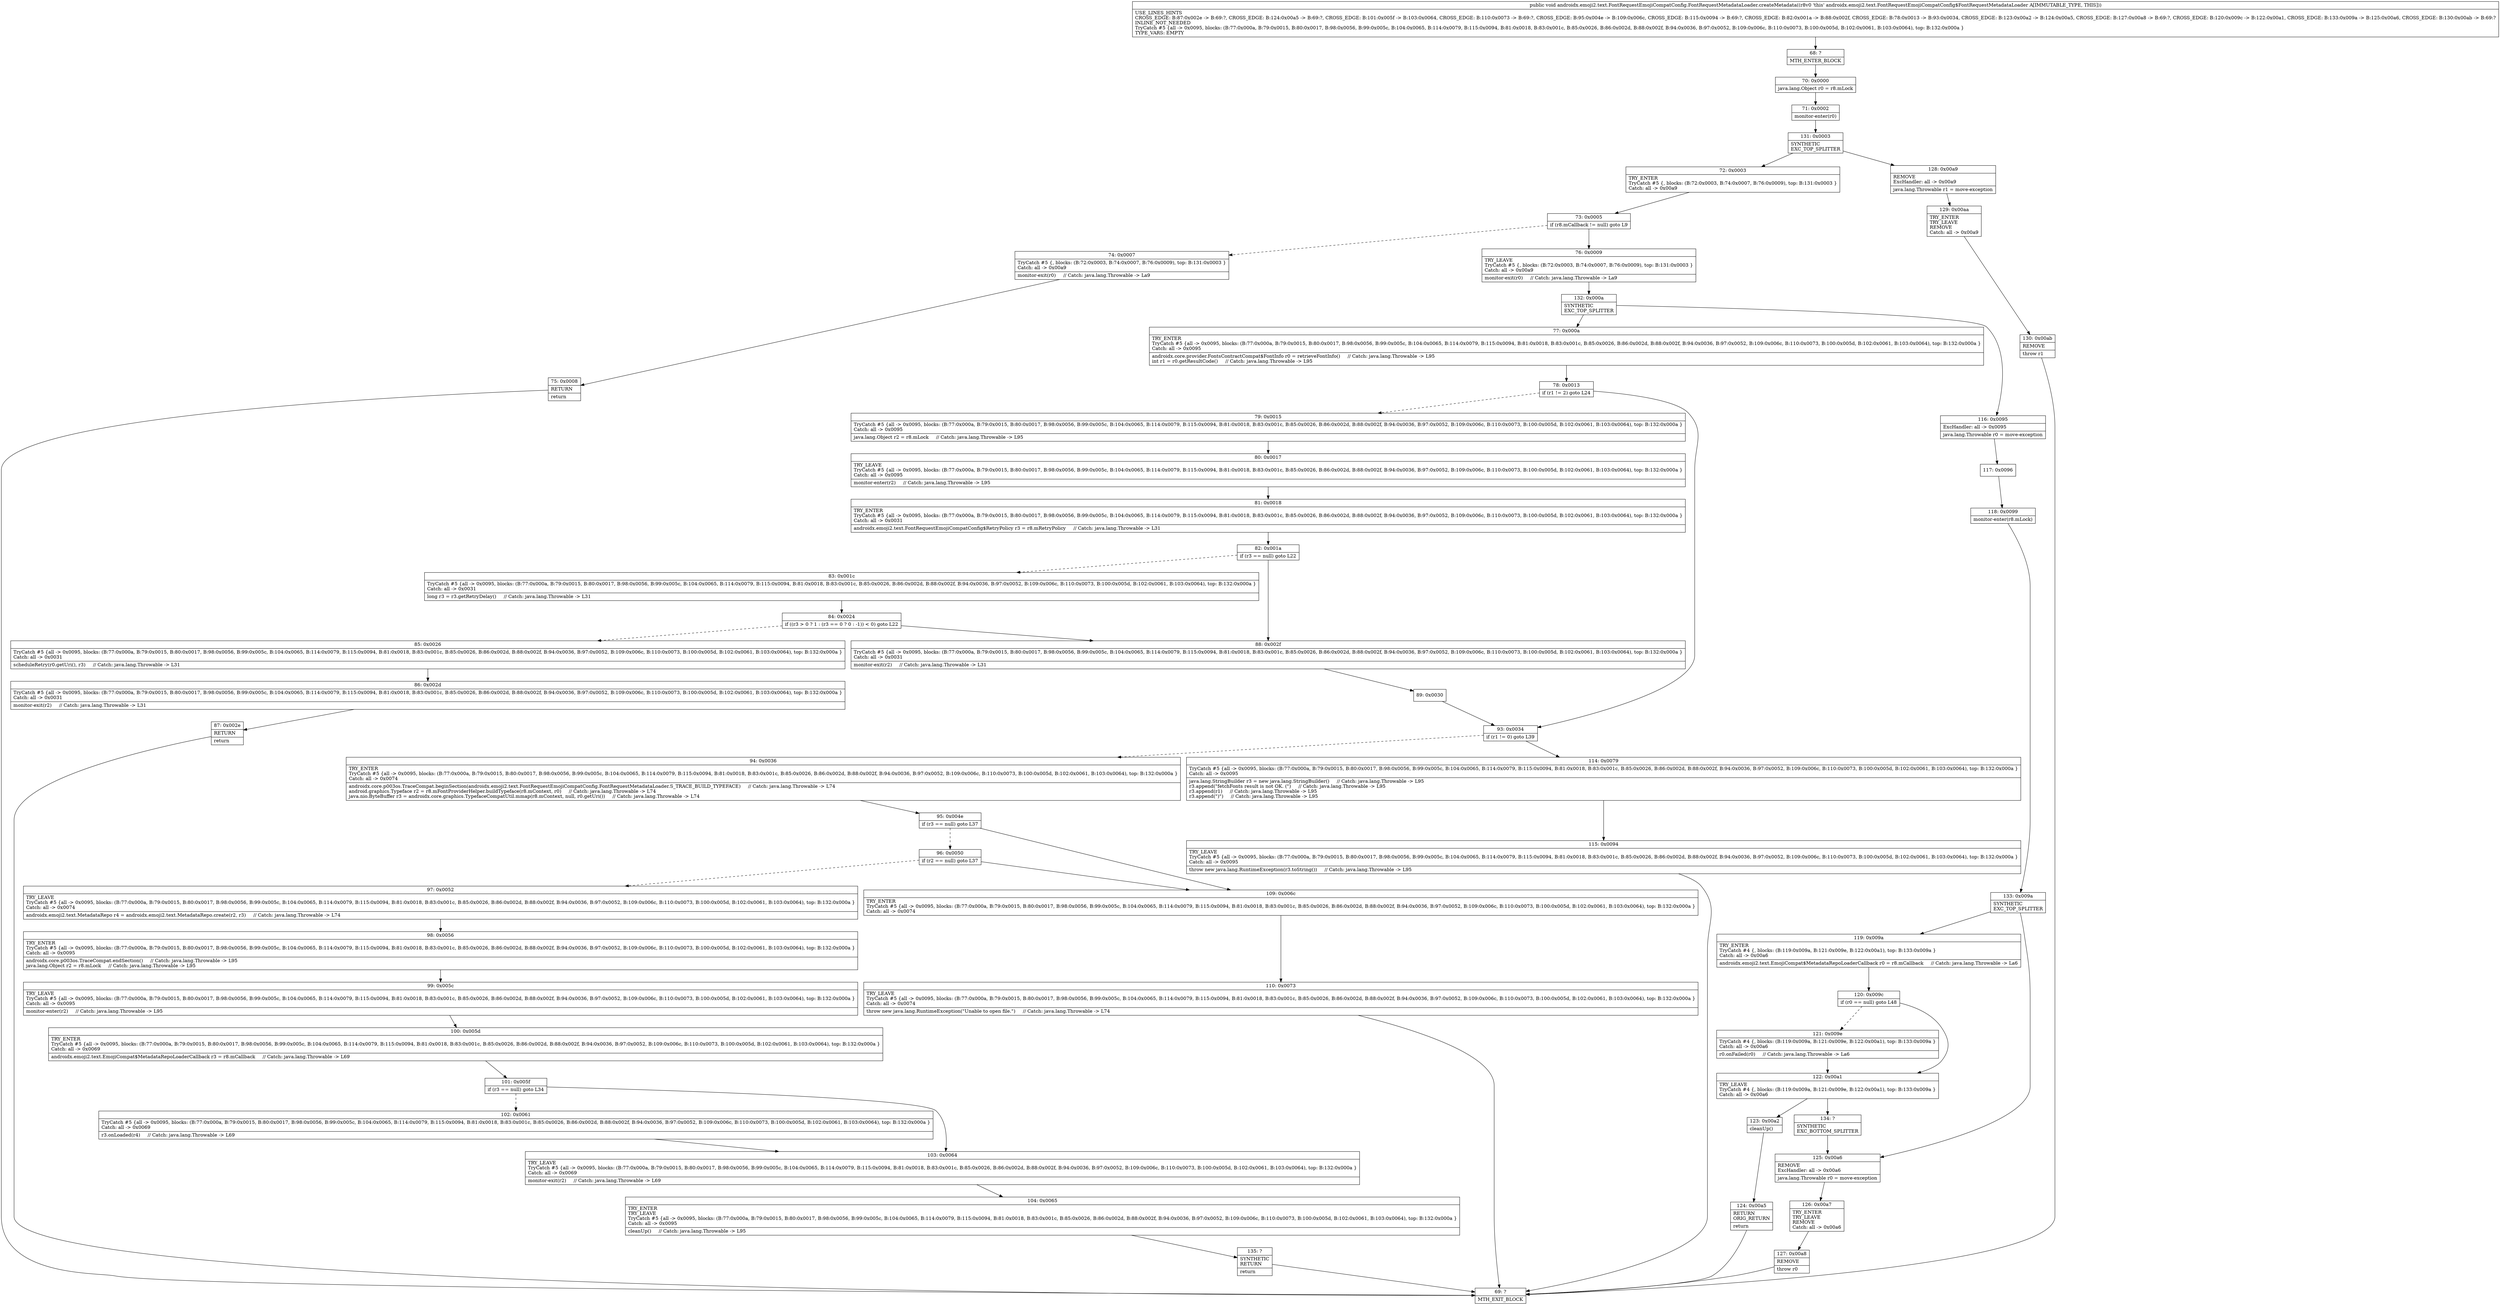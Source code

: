 digraph "CFG forandroidx.emoji2.text.FontRequestEmojiCompatConfig.FontRequestMetadataLoader.createMetadata()V" {
Node_68 [shape=record,label="{68\:\ ?|MTH_ENTER_BLOCK\l}"];
Node_70 [shape=record,label="{70\:\ 0x0000|java.lang.Object r0 = r8.mLock\l}"];
Node_71 [shape=record,label="{71\:\ 0x0002|monitor\-enter(r0)\l}"];
Node_131 [shape=record,label="{131\:\ 0x0003|SYNTHETIC\lEXC_TOP_SPLITTER\l}"];
Node_72 [shape=record,label="{72\:\ 0x0003|TRY_ENTER\lTryCatch #5 \{, blocks: (B:72:0x0003, B:74:0x0007, B:76:0x0009), top: B:131:0x0003 \}\lCatch: all \-\> 0x00a9\l}"];
Node_73 [shape=record,label="{73\:\ 0x0005|if (r8.mCallback != null) goto L9\l}"];
Node_74 [shape=record,label="{74\:\ 0x0007|TryCatch #5 \{, blocks: (B:72:0x0003, B:74:0x0007, B:76:0x0009), top: B:131:0x0003 \}\lCatch: all \-\> 0x00a9\l|monitor\-exit(r0)     \/\/ Catch: java.lang.Throwable \-\> La9\l}"];
Node_75 [shape=record,label="{75\:\ 0x0008|RETURN\l|return\l}"];
Node_69 [shape=record,label="{69\:\ ?|MTH_EXIT_BLOCK\l}"];
Node_76 [shape=record,label="{76\:\ 0x0009|TRY_LEAVE\lTryCatch #5 \{, blocks: (B:72:0x0003, B:74:0x0007, B:76:0x0009), top: B:131:0x0003 \}\lCatch: all \-\> 0x00a9\l|monitor\-exit(r0)     \/\/ Catch: java.lang.Throwable \-\> La9\l}"];
Node_132 [shape=record,label="{132\:\ 0x000a|SYNTHETIC\lEXC_TOP_SPLITTER\l}"];
Node_77 [shape=record,label="{77\:\ 0x000a|TRY_ENTER\lTryCatch #5 \{all \-\> 0x0095, blocks: (B:77:0x000a, B:79:0x0015, B:80:0x0017, B:98:0x0056, B:99:0x005c, B:104:0x0065, B:114:0x0079, B:115:0x0094, B:81:0x0018, B:83:0x001c, B:85:0x0026, B:86:0x002d, B:88:0x002f, B:94:0x0036, B:97:0x0052, B:109:0x006c, B:110:0x0073, B:100:0x005d, B:102:0x0061, B:103:0x0064), top: B:132:0x000a \}\lCatch: all \-\> 0x0095\l|androidx.core.provider.FontsContractCompat$FontInfo r0 = retrieveFontInfo()     \/\/ Catch: java.lang.Throwable \-\> L95\lint r1 = r0.getResultCode()     \/\/ Catch: java.lang.Throwable \-\> L95\l}"];
Node_78 [shape=record,label="{78\:\ 0x0013|if (r1 != 2) goto L24\l}"];
Node_79 [shape=record,label="{79\:\ 0x0015|TryCatch #5 \{all \-\> 0x0095, blocks: (B:77:0x000a, B:79:0x0015, B:80:0x0017, B:98:0x0056, B:99:0x005c, B:104:0x0065, B:114:0x0079, B:115:0x0094, B:81:0x0018, B:83:0x001c, B:85:0x0026, B:86:0x002d, B:88:0x002f, B:94:0x0036, B:97:0x0052, B:109:0x006c, B:110:0x0073, B:100:0x005d, B:102:0x0061, B:103:0x0064), top: B:132:0x000a \}\lCatch: all \-\> 0x0095\l|java.lang.Object r2 = r8.mLock     \/\/ Catch: java.lang.Throwable \-\> L95\l}"];
Node_80 [shape=record,label="{80\:\ 0x0017|TRY_LEAVE\lTryCatch #5 \{all \-\> 0x0095, blocks: (B:77:0x000a, B:79:0x0015, B:80:0x0017, B:98:0x0056, B:99:0x005c, B:104:0x0065, B:114:0x0079, B:115:0x0094, B:81:0x0018, B:83:0x001c, B:85:0x0026, B:86:0x002d, B:88:0x002f, B:94:0x0036, B:97:0x0052, B:109:0x006c, B:110:0x0073, B:100:0x005d, B:102:0x0061, B:103:0x0064), top: B:132:0x000a \}\lCatch: all \-\> 0x0095\l|monitor\-enter(r2)     \/\/ Catch: java.lang.Throwable \-\> L95\l}"];
Node_81 [shape=record,label="{81\:\ 0x0018|TRY_ENTER\lTryCatch #5 \{all \-\> 0x0095, blocks: (B:77:0x000a, B:79:0x0015, B:80:0x0017, B:98:0x0056, B:99:0x005c, B:104:0x0065, B:114:0x0079, B:115:0x0094, B:81:0x0018, B:83:0x001c, B:85:0x0026, B:86:0x002d, B:88:0x002f, B:94:0x0036, B:97:0x0052, B:109:0x006c, B:110:0x0073, B:100:0x005d, B:102:0x0061, B:103:0x0064), top: B:132:0x000a \}\lCatch: all \-\> 0x0031\l|androidx.emoji2.text.FontRequestEmojiCompatConfig$RetryPolicy r3 = r8.mRetryPolicy     \/\/ Catch: java.lang.Throwable \-\> L31\l}"];
Node_82 [shape=record,label="{82\:\ 0x001a|if (r3 == null) goto L22\l}"];
Node_83 [shape=record,label="{83\:\ 0x001c|TryCatch #5 \{all \-\> 0x0095, blocks: (B:77:0x000a, B:79:0x0015, B:80:0x0017, B:98:0x0056, B:99:0x005c, B:104:0x0065, B:114:0x0079, B:115:0x0094, B:81:0x0018, B:83:0x001c, B:85:0x0026, B:86:0x002d, B:88:0x002f, B:94:0x0036, B:97:0x0052, B:109:0x006c, B:110:0x0073, B:100:0x005d, B:102:0x0061, B:103:0x0064), top: B:132:0x000a \}\lCatch: all \-\> 0x0031\l|long r3 = r3.getRetryDelay()     \/\/ Catch: java.lang.Throwable \-\> L31\l}"];
Node_84 [shape=record,label="{84\:\ 0x0024|if ((r3 \> 0 ? 1 : (r3 == 0 ? 0 : \-1)) \< 0) goto L22\l}"];
Node_85 [shape=record,label="{85\:\ 0x0026|TryCatch #5 \{all \-\> 0x0095, blocks: (B:77:0x000a, B:79:0x0015, B:80:0x0017, B:98:0x0056, B:99:0x005c, B:104:0x0065, B:114:0x0079, B:115:0x0094, B:81:0x0018, B:83:0x001c, B:85:0x0026, B:86:0x002d, B:88:0x002f, B:94:0x0036, B:97:0x0052, B:109:0x006c, B:110:0x0073, B:100:0x005d, B:102:0x0061, B:103:0x0064), top: B:132:0x000a \}\lCatch: all \-\> 0x0031\l|scheduleRetry(r0.getUri(), r3)     \/\/ Catch: java.lang.Throwable \-\> L31\l}"];
Node_86 [shape=record,label="{86\:\ 0x002d|TryCatch #5 \{all \-\> 0x0095, blocks: (B:77:0x000a, B:79:0x0015, B:80:0x0017, B:98:0x0056, B:99:0x005c, B:104:0x0065, B:114:0x0079, B:115:0x0094, B:81:0x0018, B:83:0x001c, B:85:0x0026, B:86:0x002d, B:88:0x002f, B:94:0x0036, B:97:0x0052, B:109:0x006c, B:110:0x0073, B:100:0x005d, B:102:0x0061, B:103:0x0064), top: B:132:0x000a \}\lCatch: all \-\> 0x0031\l|monitor\-exit(r2)     \/\/ Catch: java.lang.Throwable \-\> L31\l}"];
Node_87 [shape=record,label="{87\:\ 0x002e|RETURN\l|return\l}"];
Node_88 [shape=record,label="{88\:\ 0x002f|TryCatch #5 \{all \-\> 0x0095, blocks: (B:77:0x000a, B:79:0x0015, B:80:0x0017, B:98:0x0056, B:99:0x005c, B:104:0x0065, B:114:0x0079, B:115:0x0094, B:81:0x0018, B:83:0x001c, B:85:0x0026, B:86:0x002d, B:88:0x002f, B:94:0x0036, B:97:0x0052, B:109:0x006c, B:110:0x0073, B:100:0x005d, B:102:0x0061, B:103:0x0064), top: B:132:0x000a \}\lCatch: all \-\> 0x0031\l|monitor\-exit(r2)     \/\/ Catch: java.lang.Throwable \-\> L31\l}"];
Node_89 [shape=record,label="{89\:\ 0x0030}"];
Node_93 [shape=record,label="{93\:\ 0x0034|if (r1 != 0) goto L39\l}"];
Node_94 [shape=record,label="{94\:\ 0x0036|TRY_ENTER\lTryCatch #5 \{all \-\> 0x0095, blocks: (B:77:0x000a, B:79:0x0015, B:80:0x0017, B:98:0x0056, B:99:0x005c, B:104:0x0065, B:114:0x0079, B:115:0x0094, B:81:0x0018, B:83:0x001c, B:85:0x0026, B:86:0x002d, B:88:0x002f, B:94:0x0036, B:97:0x0052, B:109:0x006c, B:110:0x0073, B:100:0x005d, B:102:0x0061, B:103:0x0064), top: B:132:0x000a \}\lCatch: all \-\> 0x0074\l|androidx.core.p003os.TraceCompat.beginSection(androidx.emoji2.text.FontRequestEmojiCompatConfig.FontRequestMetadataLoader.S_TRACE_BUILD_TYPEFACE)     \/\/ Catch: java.lang.Throwable \-\> L74\landroid.graphics.Typeface r2 = r8.mFontProviderHelper.buildTypeface(r8.mContext, r0)     \/\/ Catch: java.lang.Throwable \-\> L74\ljava.nio.ByteBuffer r3 = androidx.core.graphics.TypefaceCompatUtil.mmap(r8.mContext, null, r0.getUri())     \/\/ Catch: java.lang.Throwable \-\> L74\l}"];
Node_95 [shape=record,label="{95\:\ 0x004e|if (r3 == null) goto L37\l}"];
Node_96 [shape=record,label="{96\:\ 0x0050|if (r2 == null) goto L37\l}"];
Node_97 [shape=record,label="{97\:\ 0x0052|TRY_LEAVE\lTryCatch #5 \{all \-\> 0x0095, blocks: (B:77:0x000a, B:79:0x0015, B:80:0x0017, B:98:0x0056, B:99:0x005c, B:104:0x0065, B:114:0x0079, B:115:0x0094, B:81:0x0018, B:83:0x001c, B:85:0x0026, B:86:0x002d, B:88:0x002f, B:94:0x0036, B:97:0x0052, B:109:0x006c, B:110:0x0073, B:100:0x005d, B:102:0x0061, B:103:0x0064), top: B:132:0x000a \}\lCatch: all \-\> 0x0074\l|androidx.emoji2.text.MetadataRepo r4 = androidx.emoji2.text.MetadataRepo.create(r2, r3)     \/\/ Catch: java.lang.Throwable \-\> L74\l}"];
Node_98 [shape=record,label="{98\:\ 0x0056|TRY_ENTER\lTryCatch #5 \{all \-\> 0x0095, blocks: (B:77:0x000a, B:79:0x0015, B:80:0x0017, B:98:0x0056, B:99:0x005c, B:104:0x0065, B:114:0x0079, B:115:0x0094, B:81:0x0018, B:83:0x001c, B:85:0x0026, B:86:0x002d, B:88:0x002f, B:94:0x0036, B:97:0x0052, B:109:0x006c, B:110:0x0073, B:100:0x005d, B:102:0x0061, B:103:0x0064), top: B:132:0x000a \}\lCatch: all \-\> 0x0095\l|androidx.core.p003os.TraceCompat.endSection()     \/\/ Catch: java.lang.Throwable \-\> L95\ljava.lang.Object r2 = r8.mLock     \/\/ Catch: java.lang.Throwable \-\> L95\l}"];
Node_99 [shape=record,label="{99\:\ 0x005c|TRY_LEAVE\lTryCatch #5 \{all \-\> 0x0095, blocks: (B:77:0x000a, B:79:0x0015, B:80:0x0017, B:98:0x0056, B:99:0x005c, B:104:0x0065, B:114:0x0079, B:115:0x0094, B:81:0x0018, B:83:0x001c, B:85:0x0026, B:86:0x002d, B:88:0x002f, B:94:0x0036, B:97:0x0052, B:109:0x006c, B:110:0x0073, B:100:0x005d, B:102:0x0061, B:103:0x0064), top: B:132:0x000a \}\lCatch: all \-\> 0x0095\l|monitor\-enter(r2)     \/\/ Catch: java.lang.Throwable \-\> L95\l}"];
Node_100 [shape=record,label="{100\:\ 0x005d|TRY_ENTER\lTryCatch #5 \{all \-\> 0x0095, blocks: (B:77:0x000a, B:79:0x0015, B:80:0x0017, B:98:0x0056, B:99:0x005c, B:104:0x0065, B:114:0x0079, B:115:0x0094, B:81:0x0018, B:83:0x001c, B:85:0x0026, B:86:0x002d, B:88:0x002f, B:94:0x0036, B:97:0x0052, B:109:0x006c, B:110:0x0073, B:100:0x005d, B:102:0x0061, B:103:0x0064), top: B:132:0x000a \}\lCatch: all \-\> 0x0069\l|androidx.emoji2.text.EmojiCompat$MetadataRepoLoaderCallback r3 = r8.mCallback     \/\/ Catch: java.lang.Throwable \-\> L69\l}"];
Node_101 [shape=record,label="{101\:\ 0x005f|if (r3 == null) goto L34\l}"];
Node_102 [shape=record,label="{102\:\ 0x0061|TryCatch #5 \{all \-\> 0x0095, blocks: (B:77:0x000a, B:79:0x0015, B:80:0x0017, B:98:0x0056, B:99:0x005c, B:104:0x0065, B:114:0x0079, B:115:0x0094, B:81:0x0018, B:83:0x001c, B:85:0x0026, B:86:0x002d, B:88:0x002f, B:94:0x0036, B:97:0x0052, B:109:0x006c, B:110:0x0073, B:100:0x005d, B:102:0x0061, B:103:0x0064), top: B:132:0x000a \}\lCatch: all \-\> 0x0069\l|r3.onLoaded(r4)     \/\/ Catch: java.lang.Throwable \-\> L69\l}"];
Node_103 [shape=record,label="{103\:\ 0x0064|TRY_LEAVE\lTryCatch #5 \{all \-\> 0x0095, blocks: (B:77:0x000a, B:79:0x0015, B:80:0x0017, B:98:0x0056, B:99:0x005c, B:104:0x0065, B:114:0x0079, B:115:0x0094, B:81:0x0018, B:83:0x001c, B:85:0x0026, B:86:0x002d, B:88:0x002f, B:94:0x0036, B:97:0x0052, B:109:0x006c, B:110:0x0073, B:100:0x005d, B:102:0x0061, B:103:0x0064), top: B:132:0x000a \}\lCatch: all \-\> 0x0069\l|monitor\-exit(r2)     \/\/ Catch: java.lang.Throwable \-\> L69\l}"];
Node_104 [shape=record,label="{104\:\ 0x0065|TRY_ENTER\lTRY_LEAVE\lTryCatch #5 \{all \-\> 0x0095, blocks: (B:77:0x000a, B:79:0x0015, B:80:0x0017, B:98:0x0056, B:99:0x005c, B:104:0x0065, B:114:0x0079, B:115:0x0094, B:81:0x0018, B:83:0x001c, B:85:0x0026, B:86:0x002d, B:88:0x002f, B:94:0x0036, B:97:0x0052, B:109:0x006c, B:110:0x0073, B:100:0x005d, B:102:0x0061, B:103:0x0064), top: B:132:0x000a \}\lCatch: all \-\> 0x0095\l|cleanUp()     \/\/ Catch: java.lang.Throwable \-\> L95\l}"];
Node_135 [shape=record,label="{135\:\ ?|SYNTHETIC\lRETURN\l|return\l}"];
Node_109 [shape=record,label="{109\:\ 0x006c|TRY_ENTER\lTryCatch #5 \{all \-\> 0x0095, blocks: (B:77:0x000a, B:79:0x0015, B:80:0x0017, B:98:0x0056, B:99:0x005c, B:104:0x0065, B:114:0x0079, B:115:0x0094, B:81:0x0018, B:83:0x001c, B:85:0x0026, B:86:0x002d, B:88:0x002f, B:94:0x0036, B:97:0x0052, B:109:0x006c, B:110:0x0073, B:100:0x005d, B:102:0x0061, B:103:0x0064), top: B:132:0x000a \}\lCatch: all \-\> 0x0074\l}"];
Node_110 [shape=record,label="{110\:\ 0x0073|TRY_LEAVE\lTryCatch #5 \{all \-\> 0x0095, blocks: (B:77:0x000a, B:79:0x0015, B:80:0x0017, B:98:0x0056, B:99:0x005c, B:104:0x0065, B:114:0x0079, B:115:0x0094, B:81:0x0018, B:83:0x001c, B:85:0x0026, B:86:0x002d, B:88:0x002f, B:94:0x0036, B:97:0x0052, B:109:0x006c, B:110:0x0073, B:100:0x005d, B:102:0x0061, B:103:0x0064), top: B:132:0x000a \}\lCatch: all \-\> 0x0074\l|throw new java.lang.RuntimeException(\"Unable to open file.\")     \/\/ Catch: java.lang.Throwable \-\> L74\l}"];
Node_114 [shape=record,label="{114\:\ 0x0079|TryCatch #5 \{all \-\> 0x0095, blocks: (B:77:0x000a, B:79:0x0015, B:80:0x0017, B:98:0x0056, B:99:0x005c, B:104:0x0065, B:114:0x0079, B:115:0x0094, B:81:0x0018, B:83:0x001c, B:85:0x0026, B:86:0x002d, B:88:0x002f, B:94:0x0036, B:97:0x0052, B:109:0x006c, B:110:0x0073, B:100:0x005d, B:102:0x0061, B:103:0x0064), top: B:132:0x000a \}\lCatch: all \-\> 0x0095\l|java.lang.StringBuilder r3 = new java.lang.StringBuilder()     \/\/ Catch: java.lang.Throwable \-\> L95\lr3.append(\"fetchFonts result is not OK. (\")     \/\/ Catch: java.lang.Throwable \-\> L95\lr3.append(r1)     \/\/ Catch: java.lang.Throwable \-\> L95\lr3.append(\")\")     \/\/ Catch: java.lang.Throwable \-\> L95\l}"];
Node_115 [shape=record,label="{115\:\ 0x0094|TRY_LEAVE\lTryCatch #5 \{all \-\> 0x0095, blocks: (B:77:0x000a, B:79:0x0015, B:80:0x0017, B:98:0x0056, B:99:0x005c, B:104:0x0065, B:114:0x0079, B:115:0x0094, B:81:0x0018, B:83:0x001c, B:85:0x0026, B:86:0x002d, B:88:0x002f, B:94:0x0036, B:97:0x0052, B:109:0x006c, B:110:0x0073, B:100:0x005d, B:102:0x0061, B:103:0x0064), top: B:132:0x000a \}\lCatch: all \-\> 0x0095\l|throw new java.lang.RuntimeException(r3.toString())     \/\/ Catch: java.lang.Throwable \-\> L95\l}"];
Node_116 [shape=record,label="{116\:\ 0x0095|ExcHandler: all \-\> 0x0095\l|java.lang.Throwable r0 = move\-exception\l}"];
Node_117 [shape=record,label="{117\:\ 0x0096}"];
Node_118 [shape=record,label="{118\:\ 0x0099|monitor\-enter(r8.mLock)\l}"];
Node_133 [shape=record,label="{133\:\ 0x009a|SYNTHETIC\lEXC_TOP_SPLITTER\l}"];
Node_119 [shape=record,label="{119\:\ 0x009a|TRY_ENTER\lTryCatch #4 \{, blocks: (B:119:0x009a, B:121:0x009e, B:122:0x00a1), top: B:133:0x009a \}\lCatch: all \-\> 0x00a6\l|androidx.emoji2.text.EmojiCompat$MetadataRepoLoaderCallback r0 = r8.mCallback     \/\/ Catch: java.lang.Throwable \-\> La6\l}"];
Node_120 [shape=record,label="{120\:\ 0x009c|if (r0 == null) goto L48\l}"];
Node_121 [shape=record,label="{121\:\ 0x009e|TryCatch #4 \{, blocks: (B:119:0x009a, B:121:0x009e, B:122:0x00a1), top: B:133:0x009a \}\lCatch: all \-\> 0x00a6\l|r0.onFailed(r0)     \/\/ Catch: java.lang.Throwable \-\> La6\l}"];
Node_122 [shape=record,label="{122\:\ 0x00a1|TRY_LEAVE\lTryCatch #4 \{, blocks: (B:119:0x009a, B:121:0x009e, B:122:0x00a1), top: B:133:0x009a \}\lCatch: all \-\> 0x00a6\l}"];
Node_123 [shape=record,label="{123\:\ 0x00a2|cleanUp()\l}"];
Node_124 [shape=record,label="{124\:\ 0x00a5|RETURN\lORIG_RETURN\l|return\l}"];
Node_134 [shape=record,label="{134\:\ ?|SYNTHETIC\lEXC_BOTTOM_SPLITTER\l}"];
Node_125 [shape=record,label="{125\:\ 0x00a6|REMOVE\lExcHandler: all \-\> 0x00a6\l|java.lang.Throwable r0 = move\-exception\l}"];
Node_126 [shape=record,label="{126\:\ 0x00a7|TRY_ENTER\lTRY_LEAVE\lREMOVE\lCatch: all \-\> 0x00a6\l}"];
Node_127 [shape=record,label="{127\:\ 0x00a8|REMOVE\l|throw r0\l}"];
Node_128 [shape=record,label="{128\:\ 0x00a9|REMOVE\lExcHandler: all \-\> 0x00a9\l|java.lang.Throwable r1 = move\-exception\l}"];
Node_129 [shape=record,label="{129\:\ 0x00aa|TRY_ENTER\lTRY_LEAVE\lREMOVE\lCatch: all \-\> 0x00a9\l}"];
Node_130 [shape=record,label="{130\:\ 0x00ab|REMOVE\l|throw r1\l}"];
MethodNode[shape=record,label="{public void androidx.emoji2.text.FontRequestEmojiCompatConfig.FontRequestMetadataLoader.createMetadata((r8v0 'this' androidx.emoji2.text.FontRequestEmojiCompatConfig$FontRequestMetadataLoader A[IMMUTABLE_TYPE, THIS]))  | USE_LINES_HINTS\lCROSS_EDGE: B:87:0x002e \-\> B:69:?, CROSS_EDGE: B:124:0x00a5 \-\> B:69:?, CROSS_EDGE: B:101:0x005f \-\> B:103:0x0064, CROSS_EDGE: B:110:0x0073 \-\> B:69:?, CROSS_EDGE: B:95:0x004e \-\> B:109:0x006c, CROSS_EDGE: B:115:0x0094 \-\> B:69:?, CROSS_EDGE: B:82:0x001a \-\> B:88:0x002f, CROSS_EDGE: B:78:0x0013 \-\> B:93:0x0034, CROSS_EDGE: B:123:0x00a2 \-\> B:124:0x00a5, CROSS_EDGE: B:127:0x00a8 \-\> B:69:?, CROSS_EDGE: B:120:0x009c \-\> B:122:0x00a1, CROSS_EDGE: B:133:0x009a \-\> B:125:0x00a6, CROSS_EDGE: B:130:0x00ab \-\> B:69:?\lINLINE_NOT_NEEDED\lTryCatch #5 \{all \-\> 0x0095, blocks: (B:77:0x000a, B:79:0x0015, B:80:0x0017, B:98:0x0056, B:99:0x005c, B:104:0x0065, B:114:0x0079, B:115:0x0094, B:81:0x0018, B:83:0x001c, B:85:0x0026, B:86:0x002d, B:88:0x002f, B:94:0x0036, B:97:0x0052, B:109:0x006c, B:110:0x0073, B:100:0x005d, B:102:0x0061, B:103:0x0064), top: B:132:0x000a \}\lTYPE_VARS: EMPTY\l}"];
MethodNode -> Node_68;Node_68 -> Node_70;
Node_70 -> Node_71;
Node_71 -> Node_131;
Node_131 -> Node_72;
Node_131 -> Node_128;
Node_72 -> Node_73;
Node_73 -> Node_74[style=dashed];
Node_73 -> Node_76;
Node_74 -> Node_75;
Node_75 -> Node_69;
Node_76 -> Node_132;
Node_132 -> Node_77;
Node_132 -> Node_116;
Node_77 -> Node_78;
Node_78 -> Node_79[style=dashed];
Node_78 -> Node_93;
Node_79 -> Node_80;
Node_80 -> Node_81;
Node_81 -> Node_82;
Node_82 -> Node_83[style=dashed];
Node_82 -> Node_88;
Node_83 -> Node_84;
Node_84 -> Node_85[style=dashed];
Node_84 -> Node_88;
Node_85 -> Node_86;
Node_86 -> Node_87;
Node_87 -> Node_69;
Node_88 -> Node_89;
Node_89 -> Node_93;
Node_93 -> Node_94[style=dashed];
Node_93 -> Node_114;
Node_94 -> Node_95;
Node_95 -> Node_96[style=dashed];
Node_95 -> Node_109;
Node_96 -> Node_97[style=dashed];
Node_96 -> Node_109;
Node_97 -> Node_98;
Node_98 -> Node_99;
Node_99 -> Node_100;
Node_100 -> Node_101;
Node_101 -> Node_102[style=dashed];
Node_101 -> Node_103;
Node_102 -> Node_103;
Node_103 -> Node_104;
Node_104 -> Node_135;
Node_135 -> Node_69;
Node_109 -> Node_110;
Node_110 -> Node_69;
Node_114 -> Node_115;
Node_115 -> Node_69;
Node_116 -> Node_117;
Node_117 -> Node_118;
Node_118 -> Node_133;
Node_133 -> Node_119;
Node_133 -> Node_125;
Node_119 -> Node_120;
Node_120 -> Node_121[style=dashed];
Node_120 -> Node_122;
Node_121 -> Node_122;
Node_122 -> Node_123;
Node_122 -> Node_134;
Node_123 -> Node_124;
Node_124 -> Node_69;
Node_134 -> Node_125;
Node_125 -> Node_126;
Node_126 -> Node_127;
Node_127 -> Node_69;
Node_128 -> Node_129;
Node_129 -> Node_130;
Node_130 -> Node_69;
}

